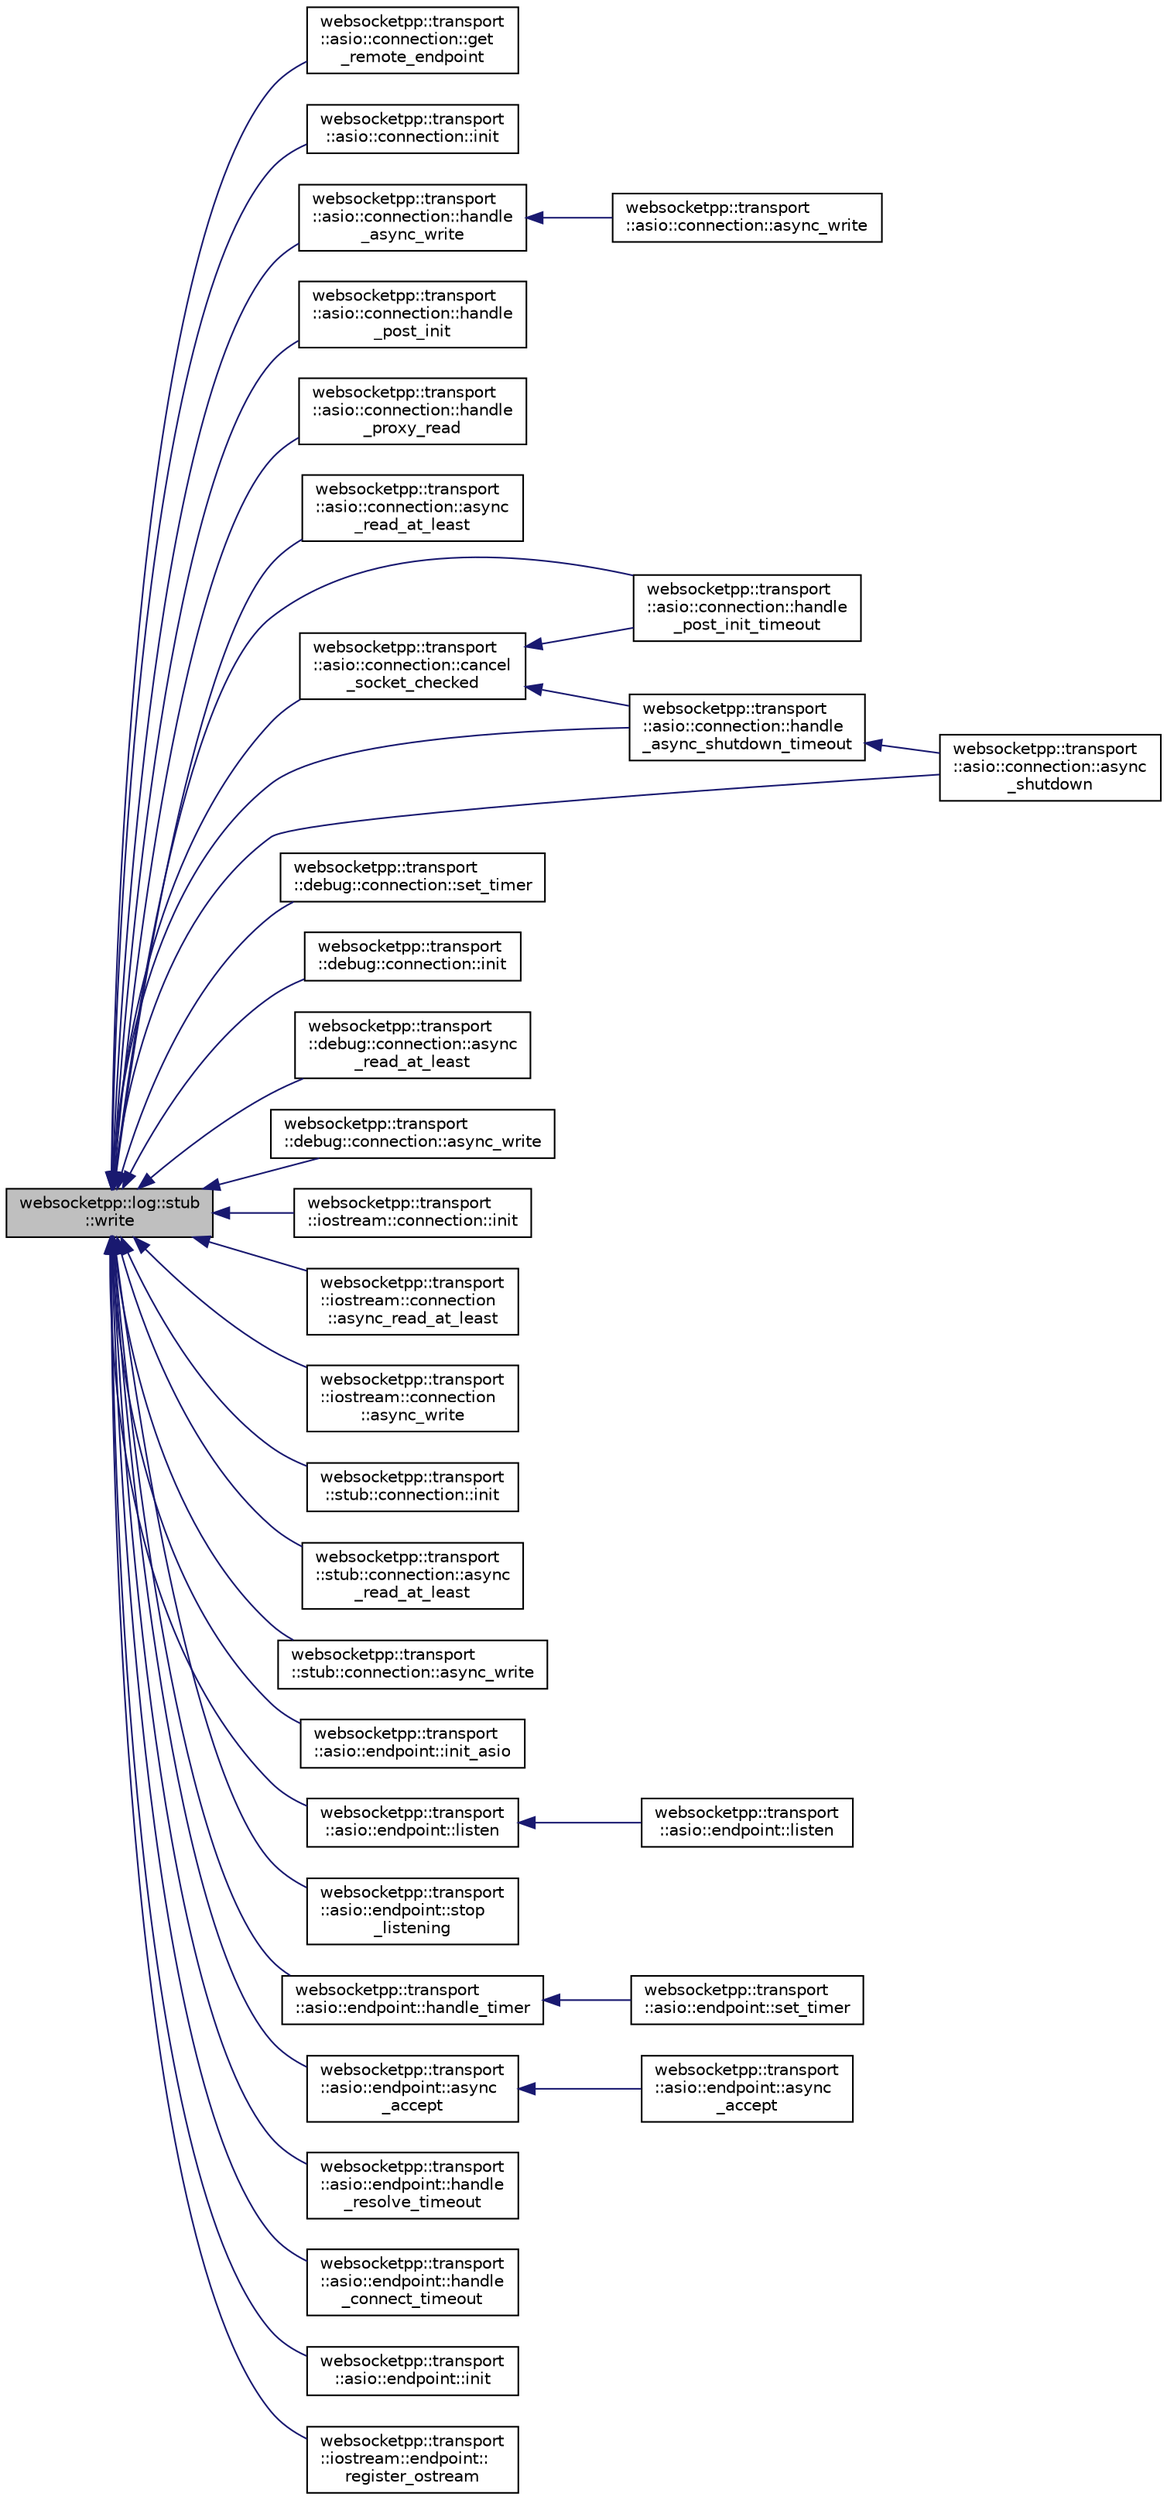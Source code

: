 digraph "websocketpp::log::stub::write"
{
  edge [fontname="Helvetica",fontsize="10",labelfontname="Helvetica",labelfontsize="10"];
  node [fontname="Helvetica",fontsize="10",shape=record];
  rankdir="LR";
  Node22 [label="websocketpp::log::stub\l::write",height=0.2,width=0.4,color="black", fillcolor="grey75", style="filled", fontcolor="black"];
  Node22 -> Node23 [dir="back",color="midnightblue",fontsize="10",style="solid"];
  Node23 [label="websocketpp::transport\l::asio::connection::get\l_remote_endpoint",height=0.2,width=0.4,color="black", fillcolor="white", style="filled",URL="$classwebsocketpp_1_1transport_1_1asio_1_1connection.html#ac16d6ae60ee14176130dc92d12a30b61",tooltip="Get the remote endpoint address. "];
  Node22 -> Node24 [dir="back",color="midnightblue",fontsize="10",style="solid"];
  Node24 [label="websocketpp::transport\l::asio::connection::init",height=0.2,width=0.4,color="black", fillcolor="white", style="filled",URL="$classwebsocketpp_1_1transport_1_1asio_1_1connection.html#ae09d85b808498f06bcc8d938c9107e8e",tooltip="Initialize transport for reading. "];
  Node22 -> Node25 [dir="back",color="midnightblue",fontsize="10",style="solid"];
  Node25 [label="websocketpp::transport\l::asio::connection::handle\l_post_init_timeout",height=0.2,width=0.4,color="black", fillcolor="white", style="filled",URL="$classwebsocketpp_1_1transport_1_1asio_1_1connection.html#a8c21e2814d440c6fe49a4514f6cf5ff1",tooltip="Post init timeout callback. "];
  Node22 -> Node26 [dir="back",color="midnightblue",fontsize="10",style="solid"];
  Node26 [label="websocketpp::transport\l::asio::connection::handle\l_post_init",height=0.2,width=0.4,color="black", fillcolor="white", style="filled",URL="$classwebsocketpp_1_1transport_1_1asio_1_1connection.html#a6782049b9d8b324d85da34dd9e426950",tooltip="Post init timeout callback. "];
  Node22 -> Node27 [dir="back",color="midnightblue",fontsize="10",style="solid"];
  Node27 [label="websocketpp::transport\l::asio::connection::handle\l_proxy_read",height=0.2,width=0.4,color="black", fillcolor="white", style="filled",URL="$classwebsocketpp_1_1transport_1_1asio_1_1connection.html#abb5b33cf14e1f84aa5997e1fe8bffa0e",tooltip="Proxy read callback. "];
  Node22 -> Node28 [dir="back",color="midnightblue",fontsize="10",style="solid"];
  Node28 [label="websocketpp::transport\l::asio::connection::async\l_read_at_least",height=0.2,width=0.4,color="black", fillcolor="white", style="filled",URL="$classwebsocketpp_1_1transport_1_1asio_1_1connection.html#a1ed9a4a93e753c4b84118760195f484c",tooltip="read at least num_bytes bytes into buf and then call handler. "];
  Node22 -> Node29 [dir="back",color="midnightblue",fontsize="10",style="solid"];
  Node29 [label="websocketpp::transport\l::asio::connection::handle\l_async_write",height=0.2,width=0.4,color="black", fillcolor="white", style="filled",URL="$classwebsocketpp_1_1transport_1_1asio_1_1connection.html#a5f0bb67448323c4653f564397dcb0fe8",tooltip="Async write callback. "];
  Node29 -> Node30 [dir="back",color="midnightblue",fontsize="10",style="solid"];
  Node30 [label="websocketpp::transport\l::asio::connection::async_write",height=0.2,width=0.4,color="black", fillcolor="white", style="filled",URL="$classwebsocketpp_1_1transport_1_1asio_1_1connection.html#a9c17ab9142868c2dd2ff74c478173bb3",tooltip="Initiate a potentially asyncronous write of the given buffer. "];
  Node22 -> Node31 [dir="back",color="midnightblue",fontsize="10",style="solid"];
  Node31 [label="websocketpp::transport\l::asio::connection::async\l_shutdown",height=0.2,width=0.4,color="black", fillcolor="white", style="filled",URL="$classwebsocketpp_1_1transport_1_1asio_1_1connection.html#a7a3767d922bb2cc97f71dd2fb2f0e903",tooltip="close and clean up the underlying socket "];
  Node22 -> Node32 [dir="back",color="midnightblue",fontsize="10",style="solid"];
  Node32 [label="websocketpp::transport\l::asio::connection::handle\l_async_shutdown_timeout",height=0.2,width=0.4,color="black", fillcolor="white", style="filled",URL="$classwebsocketpp_1_1transport_1_1asio_1_1connection.html#a9386ad48e8b2137987205bc4e831edfb",tooltip="Async shutdown timeout handler. "];
  Node32 -> Node31 [dir="back",color="midnightblue",fontsize="10",style="solid"];
  Node22 -> Node33 [dir="back",color="midnightblue",fontsize="10",style="solid"];
  Node33 [label="websocketpp::transport\l::asio::connection::cancel\l_socket_checked",height=0.2,width=0.4,color="black", fillcolor="white", style="filled",URL="$classwebsocketpp_1_1transport_1_1asio_1_1connection.html#ac4b63fadf2083ab4656ab7f1a47d3b5d",tooltip="Cancel the underlying socket and log any errors. "];
  Node33 -> Node25 [dir="back",color="midnightblue",fontsize="10",style="solid"];
  Node33 -> Node32 [dir="back",color="midnightblue",fontsize="10",style="solid"];
  Node22 -> Node34 [dir="back",color="midnightblue",fontsize="10",style="solid"];
  Node34 [label="websocketpp::transport\l::debug::connection::set_timer",height=0.2,width=0.4,color="black", fillcolor="white", style="filled",URL="$classwebsocketpp_1_1transport_1_1debug_1_1connection.html#a56b96fed344bafbbb0453997dbf54f40",tooltip="Call back a function after a period of time. "];
  Node22 -> Node35 [dir="back",color="midnightblue",fontsize="10",style="solid"];
  Node35 [label="websocketpp::transport\l::debug::connection::init",height=0.2,width=0.4,color="black", fillcolor="white", style="filled",URL="$classwebsocketpp_1_1transport_1_1debug_1_1connection.html#a1ed8a6a163997f22ab3977c58514d607",tooltip="Initialize the connection transport. "];
  Node22 -> Node36 [dir="back",color="midnightblue",fontsize="10",style="solid"];
  Node36 [label="websocketpp::transport\l::debug::connection::async\l_read_at_least",height=0.2,width=0.4,color="black", fillcolor="white", style="filled",URL="$classwebsocketpp_1_1transport_1_1debug_1_1connection.html#a9dd1522c7700b42b9d54b32d394e32fe",tooltip="Initiate an async_read for at least num_bytes bytes into buf. "];
  Node22 -> Node37 [dir="back",color="midnightblue",fontsize="10",style="solid"];
  Node37 [label="websocketpp::transport\l::debug::connection::async_write",height=0.2,width=0.4,color="black", fillcolor="white", style="filled",URL="$classwebsocketpp_1_1transport_1_1debug_1_1connection.html#aecc282f30447d46911cd54f676fe0a73",tooltip="Asyncronous Transport Write. "];
  Node22 -> Node38 [dir="back",color="midnightblue",fontsize="10",style="solid"];
  Node38 [label="websocketpp::transport\l::iostream::connection::init",height=0.2,width=0.4,color="black", fillcolor="white", style="filled",URL="$classwebsocketpp_1_1transport_1_1iostream_1_1connection.html#a771203b134cc012188a07c471907fc76",tooltip="Initialize the connection transport. "];
  Node22 -> Node39 [dir="back",color="midnightblue",fontsize="10",style="solid"];
  Node39 [label="websocketpp::transport\l::iostream::connection\l::async_read_at_least",height=0.2,width=0.4,color="black", fillcolor="white", style="filled",URL="$classwebsocketpp_1_1transport_1_1iostream_1_1connection.html#ad66fa146a7cdc19bfca3e32da23b9c60",tooltip="Initiate an async_read for at least num_bytes bytes into buf. "];
  Node22 -> Node40 [dir="back",color="midnightblue",fontsize="10",style="solid"];
  Node40 [label="websocketpp::transport\l::iostream::connection\l::async_write",height=0.2,width=0.4,color="black", fillcolor="white", style="filled",URL="$classwebsocketpp_1_1transport_1_1iostream_1_1connection.html#a6bc18b4c6b20bb9bc5d0c41cad53d602",tooltip="Asyncronous Transport Write. "];
  Node22 -> Node41 [dir="back",color="midnightblue",fontsize="10",style="solid"];
  Node41 [label="websocketpp::transport\l::stub::connection::init",height=0.2,width=0.4,color="black", fillcolor="white", style="filled",URL="$classwebsocketpp_1_1transport_1_1stub_1_1connection.html#ae0cc258a1ca2f1a63ac3706f89bb1bb5",tooltip="Initialize the connection transport. "];
  Node22 -> Node42 [dir="back",color="midnightblue",fontsize="10",style="solid"];
  Node42 [label="websocketpp::transport\l::stub::connection::async\l_read_at_least",height=0.2,width=0.4,color="black", fillcolor="white", style="filled",URL="$classwebsocketpp_1_1transport_1_1stub_1_1connection.html#a531a99546f52fee1c34c699f9c742348",tooltip="Initiate an async_read for at least num_bytes bytes into buf. "];
  Node22 -> Node43 [dir="back",color="midnightblue",fontsize="10",style="solid"];
  Node43 [label="websocketpp::transport\l::stub::connection::async_write",height=0.2,width=0.4,color="black", fillcolor="white", style="filled",URL="$classwebsocketpp_1_1transport_1_1stub_1_1connection.html#ac2e693adb10e223c76a7e5c00c00f3f2",tooltip="Asyncronous Transport Write. "];
  Node22 -> Node44 [dir="back",color="midnightblue",fontsize="10",style="solid"];
  Node44 [label="websocketpp::transport\l::asio::endpoint::init_asio",height=0.2,width=0.4,color="black", fillcolor="white", style="filled",URL="$classwebsocketpp_1_1transport_1_1asio_1_1endpoint.html#a67da637106d3cfb40078b477e2579a13",tooltip="initialize asio transport with external io_service (exception free) "];
  Node22 -> Node45 [dir="back",color="midnightblue",fontsize="10",style="solid"];
  Node45 [label="websocketpp::transport\l::asio::endpoint::listen",height=0.2,width=0.4,color="black", fillcolor="white", style="filled",URL="$classwebsocketpp_1_1transport_1_1asio_1_1endpoint.html#ac36c2b22a7c2550663792472a728f615",tooltip="Set up endpoint for listening manually (exception free) "];
  Node45 -> Node46 [dir="back",color="midnightblue",fontsize="10",style="solid"];
  Node46 [label="websocketpp::transport\l::asio::endpoint::listen",height=0.2,width=0.4,color="black", fillcolor="white", style="filled",URL="$classwebsocketpp_1_1transport_1_1asio_1_1endpoint.html#ab3d7708b939531c5c803e3b148a9b009",tooltip="Set up endpoint for listening manually. "];
  Node22 -> Node47 [dir="back",color="midnightblue",fontsize="10",style="solid"];
  Node47 [label="websocketpp::transport\l::asio::endpoint::stop\l_listening",height=0.2,width=0.4,color="black", fillcolor="white", style="filled",URL="$classwebsocketpp_1_1transport_1_1asio_1_1endpoint.html#a0da87d3a3e8ee8279fe59eb0385d81e3",tooltip="Stop listening (exception free) "];
  Node22 -> Node48 [dir="back",color="midnightblue",fontsize="10",style="solid"];
  Node48 [label="websocketpp::transport\l::asio::endpoint::handle_timer",height=0.2,width=0.4,color="black", fillcolor="white", style="filled",URL="$classwebsocketpp_1_1transport_1_1asio_1_1endpoint.html#a5345d9bbde4333d7b4b4858a4816e596",tooltip="Timer handler. "];
  Node48 -> Node49 [dir="back",color="midnightblue",fontsize="10",style="solid"];
  Node49 [label="websocketpp::transport\l::asio::endpoint::set_timer",height=0.2,width=0.4,color="black", fillcolor="white", style="filled",URL="$classwebsocketpp_1_1transport_1_1asio_1_1endpoint.html#a63525bd209bb3dabf373b9b72d37e78e",tooltip="Call back a function after a period of time. "];
  Node22 -> Node50 [dir="back",color="midnightblue",fontsize="10",style="solid"];
  Node50 [label="websocketpp::transport\l::asio::endpoint::async\l_accept",height=0.2,width=0.4,color="black", fillcolor="white", style="filled",URL="$classwebsocketpp_1_1transport_1_1asio_1_1endpoint.html#ae24b2ea11e8ce90b6101c1ab56d7fe48",tooltip="Accept the next connection attempt and assign it to con (exception free) "];
  Node50 -> Node51 [dir="back",color="midnightblue",fontsize="10",style="solid"];
  Node51 [label="websocketpp::transport\l::asio::endpoint::async\l_accept",height=0.2,width=0.4,color="black", fillcolor="white", style="filled",URL="$classwebsocketpp_1_1transport_1_1asio_1_1endpoint.html#a7e559e38bf344d60706f106db8b15d50",tooltip="Accept the next connection attempt and assign it to con. "];
  Node22 -> Node52 [dir="back",color="midnightblue",fontsize="10",style="solid"];
  Node52 [label="websocketpp::transport\l::asio::endpoint::handle\l_resolve_timeout",height=0.2,width=0.4,color="black", fillcolor="white", style="filled",URL="$classwebsocketpp_1_1transport_1_1asio_1_1endpoint.html#ac240587f91cf837babbbb7c48b3cff40",tooltip="DNS resolution timeout handler. "];
  Node22 -> Node53 [dir="back",color="midnightblue",fontsize="10",style="solid"];
  Node53 [label="websocketpp::transport\l::asio::endpoint::handle\l_connect_timeout",height=0.2,width=0.4,color="black", fillcolor="white", style="filled",URL="$classwebsocketpp_1_1transport_1_1asio_1_1endpoint.html#adf26b0ddc55fd6d223fd74be9e25d961",tooltip="Asio connect timeout handler. "];
  Node22 -> Node54 [dir="back",color="midnightblue",fontsize="10",style="solid"];
  Node54 [label="websocketpp::transport\l::asio::endpoint::init",height=0.2,width=0.4,color="black", fillcolor="white", style="filled",URL="$classwebsocketpp_1_1transport_1_1asio_1_1endpoint.html#a756059ab3ecd99d7c2a845b40729c7c8",tooltip="Initialize a connection. "];
  Node22 -> Node55 [dir="back",color="midnightblue",fontsize="10",style="solid"];
  Node55 [label="websocketpp::transport\l::iostream::endpoint::\lregister_ostream",height=0.2,width=0.4,color="black", fillcolor="white", style="filled",URL="$classwebsocketpp_1_1transport_1_1iostream_1_1endpoint.html#ad6db3b10406e568befba8e00ae8b6ac4",tooltip="Register a default output stream. "];
}
